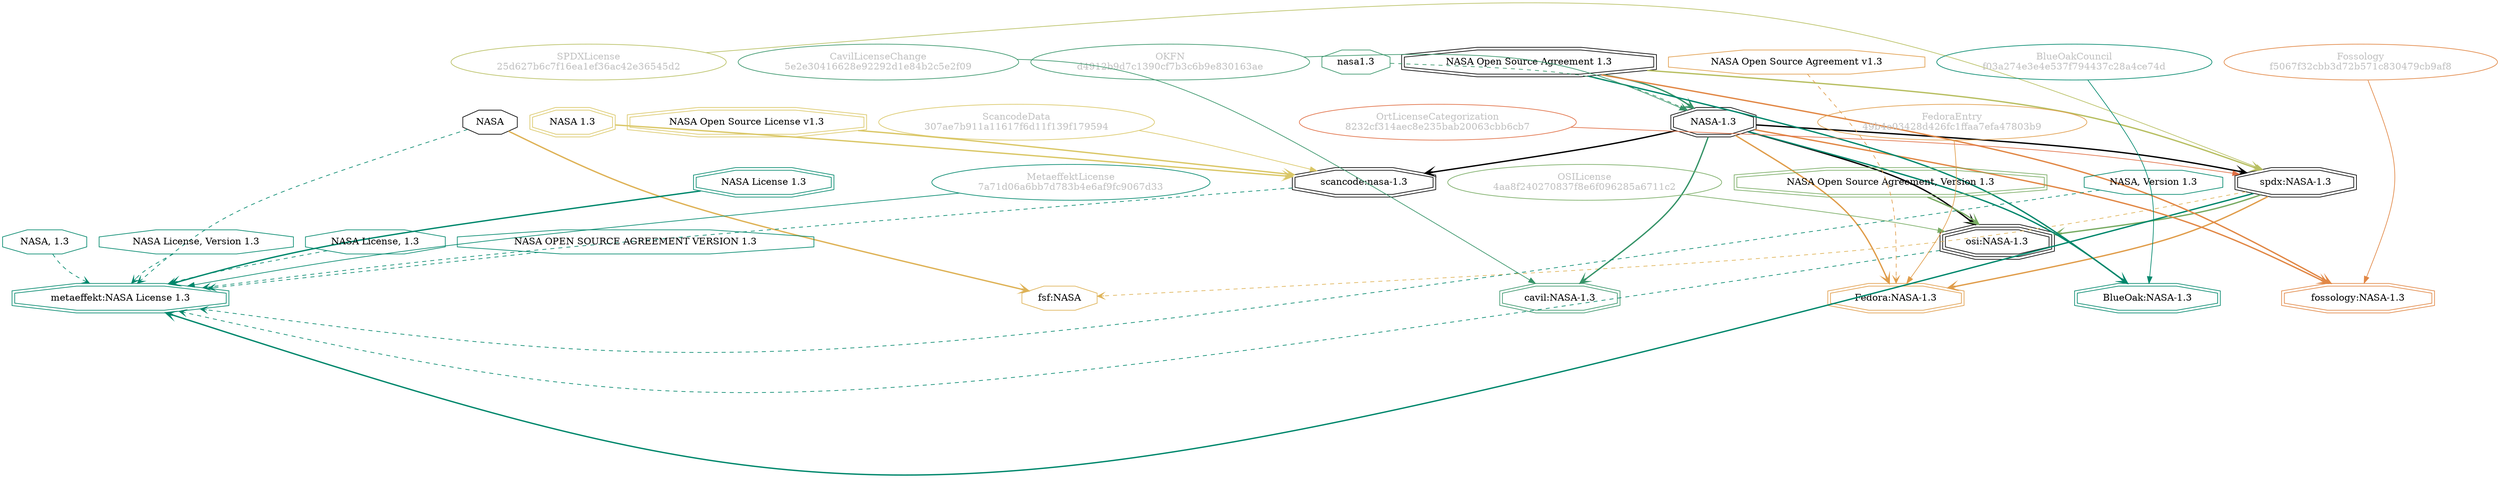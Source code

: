 strict digraph {
    node [shape=box];
    graph [splines=curved];
    3002 [label="SPDXLicense\n25d627b6c7f16ea1ef36ac42e36545d2"
         ,fontcolor=gray
         ,color="#b8bf62"
         ,fillcolor="beige;1"
         ,shape=ellipse];
    3003 [label="spdx:NASA-1.3"
         ,shape=doubleoctagon];
    3004 [label="NASA-1.3"
         ,shape=doubleoctagon];
    3005 [label="NASA Open Source Agreement 1.3"
         ,shape=doubleoctagon];
    5180 [label="OSILicense\n4aa8f240270837f8e6f096285a6711c2"
         ,fontcolor=gray
         ,color="#78ab63"
         ,fillcolor="beige;1"
         ,shape=ellipse];
    5181 [label="osi:NASA-1.3"
         ,shape=tripleoctagon];
    5182 [label="NASA Open Source Agreement, Version 1.3"
         ,color="#78ab63"
         ,shape=doubleoctagon];
    8174 [label="FedoraEntry\n49b4e03428d426fc1ffaa7efa47803b9"
         ,fontcolor=gray
         ,color="#e09d4b"
         ,fillcolor="beige;1"
         ,shape=ellipse];
    8175 [label="Fedora:NASA-1.3"
         ,color="#e09d4b"
         ,shape=doubleoctagon];
    8176 [label="NASA Open Source Agreement v1.3"
         ,color="#e09d4b"
         ,shape=octagon];
    9145 [label="BlueOakCouncil\nf03a274e3e4e537f794437c28a4ce74d"
         ,fontcolor=gray
         ,color="#00876c"
         ,fillcolor="beige;1"
         ,shape=ellipse];
    9146 [label="BlueOak:NASA-1.3"
         ,color="#00876c"
         ,shape=doubleoctagon];
    10332 [label="fsf:NASA"
          ,color="#deb256"
          ,shape=octagon];
    10333 [label=NASA
          ,shape=octagon];
    20438 [label="ScancodeData\n307ae7b911a11617f6d11f139f179594"
          ,fontcolor=gray
          ,color="#dac767"
          ,fillcolor="beige;1"
          ,shape=ellipse];
    20439 [label="scancode:nasa-1.3"
          ,shape=doubleoctagon];
    20440 [label="NASA 1.3"
          ,color="#dac767"
          ,shape=doubleoctagon];
    20441 [label="NASA Open Source License v1.3"
          ,color="#dac767"
          ,shape=doubleoctagon];
    26669 [label="Fossology\nf5067f32cbb3d72b571c830479cb9af8"
          ,fontcolor=gray
          ,color="#e18745"
          ,fillcolor="beige;1"
          ,shape=ellipse];
    26670 [label="fossology:NASA-1.3"
          ,color="#e18745"
          ,shape=doubleoctagon];
    28339 [label="OKFN\nd4912b9d7c1390cf7b3c6b9e830163ae"
          ,fontcolor=gray
          ,color="#379469"
          ,fillcolor="beige;1"
          ,shape=ellipse];
    28340 [label="nasa1.3"
          ,color="#379469"
          ,shape=octagon];
    35088 [label="OrtLicenseCategorization\n8232cf314aec8e235bab20063cbb6cb7"
          ,fontcolor=gray
          ,color="#e06f45"
          ,fillcolor="beige;1"
          ,shape=ellipse];
    37229 [label="CavilLicenseChange\n5e2e30416628e92292d1e84b2c5e2f09"
          ,fontcolor=gray
          ,color="#379469"
          ,fillcolor="beige;1"
          ,shape=ellipse];
    37230 [label="cavil:NASA-1.3"
          ,color="#379469"
          ,shape=doubleoctagon];
    46033 [label="MetaeffektLicense\n7a71d06a6bb7d783b4e6af9fc9067d33"
          ,fontcolor=gray
          ,color="#00876c"
          ,fillcolor="beige;1"
          ,shape=ellipse];
    46034 [label="metaeffekt:NASA License 1.3"
          ,color="#00876c"
          ,shape=doubleoctagon];
    46035 [label="NASA License 1.3"
          ,color="#00876c"
          ,shape=doubleoctagon];
    46036 [label="NASA, Version 1.3"
          ,color="#00876c"
          ,shape=octagon];
    46037 [label="NASA, 1.3"
          ,color="#00876c"
          ,shape=octagon];
    46038 [label="NASA License, Version 1.3"
          ,color="#00876c"
          ,shape=octagon];
    46039 [label="NASA License, 1.3"
          ,color="#00876c"
          ,shape=octagon];
    46040 [label="NASA OPEN SOURCE AGREEMENT VERSION 1.3"
          ,color="#00876c"
          ,shape=octagon];
    3002 -> 3003 [weight=0.5
                 ,color="#b8bf62"];
    3003 -> 5181 [style=bold
                 ,arrowhead=vee
                 ,weight=0.7
                 ,color="#78ab63"];
    3003 -> 8175 [style=bold
                 ,arrowhead=vee
                 ,weight=0.7
                 ,color="#e09d4b"];
    3003 -> 10332 [style=dashed
                  ,arrowhead=vee
                  ,weight=0.5
                  ,color="#deb256"];
    3003 -> 46034 [style=bold
                  ,arrowhead=vee
                  ,weight=0.7
                  ,color="#00876c"];
    3004 -> 3003 [style=bold
                 ,arrowhead=vee
                 ,weight=0.7];
    3004 -> 5181 [style=bold
                 ,arrowhead=vee
                 ,weight=0.7];
    3004 -> 8175 [style=bold
                 ,arrowhead=vee
                 ,weight=0.7
                 ,color="#e09d4b"];
    3004 -> 9146 [style=bold
                 ,arrowhead=vee
                 ,weight=0.7
                 ,color="#00876c"];
    3004 -> 20439 [style=bold
                  ,arrowhead=vee
                  ,weight=0.7];
    3004 -> 26670 [style=bold
                  ,arrowhead=vee
                  ,weight=0.7
                  ,color="#e18745"];
    3004 -> 37230 [style=bold
                  ,arrowhead=vee
                  ,weight=0.7
                  ,color="#379469"];
    3004 -> 37230 [style=bold
                  ,arrowhead=vee
                  ,weight=0.7
                  ,color="#379469"];
    3005 -> 3003 [style=bold
                 ,arrowhead=vee
                 ,weight=0.7
                 ,color="#b8bf62"];
    3005 -> 3004 [style=bold
                 ,arrowhead=vee
                 ,weight=0.7
                 ,color="#379469"];
    3005 -> 9146 [style=bold
                 ,arrowhead=vee
                 ,weight=0.7
                 ,color="#00876c"];
    3005 -> 26670 [style=bold
                  ,arrowhead=vee
                  ,weight=0.7
                  ,color="#e18745"];
    5180 -> 5181 [weight=0.5
                 ,color="#78ab63"];
    5181 -> 46034 [style=dashed
                  ,arrowhead=vee
                  ,weight=0.5
                  ,color="#00876c"];
    5182 -> 5181 [style=bold
                 ,arrowhead=vee
                 ,weight=0.7
                 ,color="#78ab63"];
    8174 -> 8175 [weight=0.5
                 ,color="#e09d4b"];
    8176 -> 8175 [style=dashed
                 ,arrowhead=vee
                 ,weight=0.5
                 ,color="#e09d4b"];
    9145 -> 9146 [weight=0.5
                 ,color="#00876c"];
    10333 -> 10332 [style=bold
                   ,arrowhead=vee
                   ,weight=0.7
                   ,color="#deb256"];
    10333 -> 46034 [style=dashed
                   ,arrowhead=vee
                   ,weight=0.5
                   ,color="#00876c"];
    20438 -> 20439 [weight=0.5
                   ,color="#dac767"];
    20439 -> 46034 [style=dashed
                   ,arrowhead=vee
                   ,weight=0.5
                   ,color="#00876c"];
    20440 -> 20439 [style=bold
                   ,arrowhead=vee
                   ,weight=0.7
                   ,color="#dac767"];
    20441 -> 20439 [style=bold
                   ,arrowhead=vee
                   ,weight=0.7
                   ,color="#dac767"];
    26669 -> 26670 [weight=0.5
                   ,color="#e18745"];
    28339 -> 3004 [weight=0.5
                  ,color="#379469"];
    28340 -> 3004 [style=dashed
                  ,arrowhead=vee
                  ,weight=0.5
                  ,color="#379469"];
    35088 -> 3003 [weight=0.5
                  ,color="#e06f45"];
    37229 -> 37230 [weight=0.5
                   ,color="#379469"];
    46033 -> 46034 [weight=0.5
                   ,color="#00876c"];
    46035 -> 46034 [style=bold
                   ,arrowhead=vee
                   ,weight=0.7
                   ,color="#00876c"];
    46036 -> 46034 [style=dashed
                   ,arrowhead=vee
                   ,weight=0.5
                   ,color="#00876c"];
    46037 -> 46034 [style=dashed
                   ,arrowhead=vee
                   ,weight=0.5
                   ,color="#00876c"];
    46038 -> 46034 [style=dashed
                   ,arrowhead=vee
                   ,weight=0.5
                   ,color="#00876c"];
    46039 -> 46034 [style=dashed
                   ,arrowhead=vee
                   ,weight=0.5
                   ,color="#00876c"];
    46040 -> 46034 [style=dashed
                   ,arrowhead=vee
                   ,weight=0.5
                   ,color="#00876c"];
}
